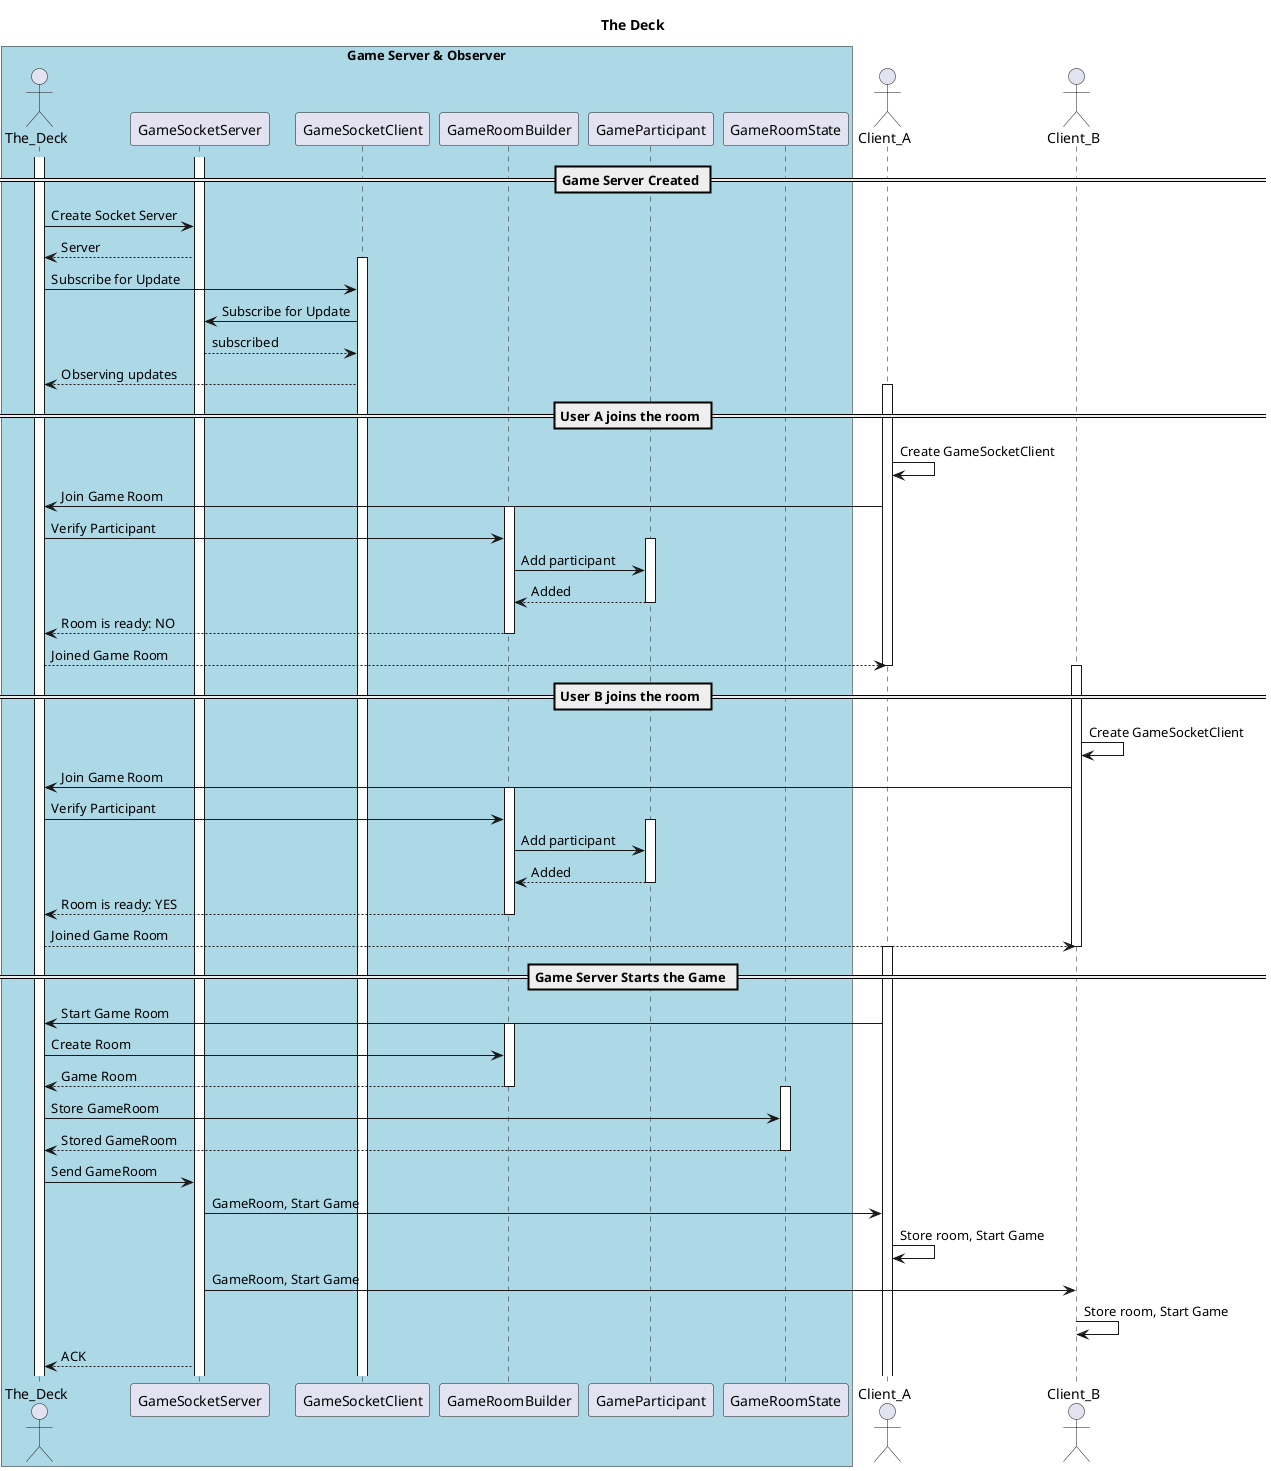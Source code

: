 @startuml
title The Deck

box "Game Server & Observer" #LightBlue

actor The_Deck as A
participant GameSocketServer
participant GameSocketClient
participant GameRoomBuilder
participant GameParticipant
participant GameRoomState

end box

actor Client_A as DA
actor Client_B as DB

== Game Server Created ==

activate A

activate GameSocketServer

A -> GameSocketServer: Create Socket Server
GameSocketServer --> A: Server

activate GameSocketClient

A -> GameSocketClient: Subscribe for Update
GameSocketClient -> GameSocketServer: Subscribe for Update
GameSocketServer --> GameSocketClient: subscribed
GameSocketClient --> A: Observing updates

== User A joins the room ==

activate DA

DA -> DA: Create GameSocketClient

DA -> A: Join Game Room

activate GameRoomBuilder

A -> GameRoomBuilder: Verify Participant

activate GameParticipant

GameRoomBuilder -> GameParticipant: Add participant

GameParticipant --> GameRoomBuilder: Added

deactivate GameParticipant

GameRoomBuilder --> A: Room is ready: NO

deactivate GameRoomBuilder

A --> DA: Joined Game Room

deactivate DA

== User B joins the room ==

activate DB

DB -> DB: Create GameSocketClient

DB -> A: Join Game Room

activate GameRoomBuilder

A -> GameRoomBuilder: Verify Participant

activate GameParticipant

GameRoomBuilder -> GameParticipant: Add participant

GameParticipant --> GameRoomBuilder: Added

deactivate GameParticipant

GameRoomBuilder --> A: Room is ready: YES

deactivate GameRoomBuilder

A --> DB: Joined Game Room

deactivate DB

== Game Server Starts the Game ==

activate DA

DA -> A: Start Game Room

activate GameRoomBuilder

A -> GameRoomBuilder: Create Room
GameRoomBuilder --> A: Game Room

deactivate GameRoomBuilder

activate GameRoomState

A -> GameRoomState: Store GameRoom

GameRoomState --> A: Stored GameRoom

deactivate GameRoomState

A -> GameSocketServer: Send GameRoom

GameSocketServer -> DA: GameRoom, Start Game
DA -> DA: Store room, Start Game

GameSocketServer -> DB: GameRoom, Start Game
DB -> DB: Store room, Start Game

GameSocketServer --> A: ACK



@enduml
